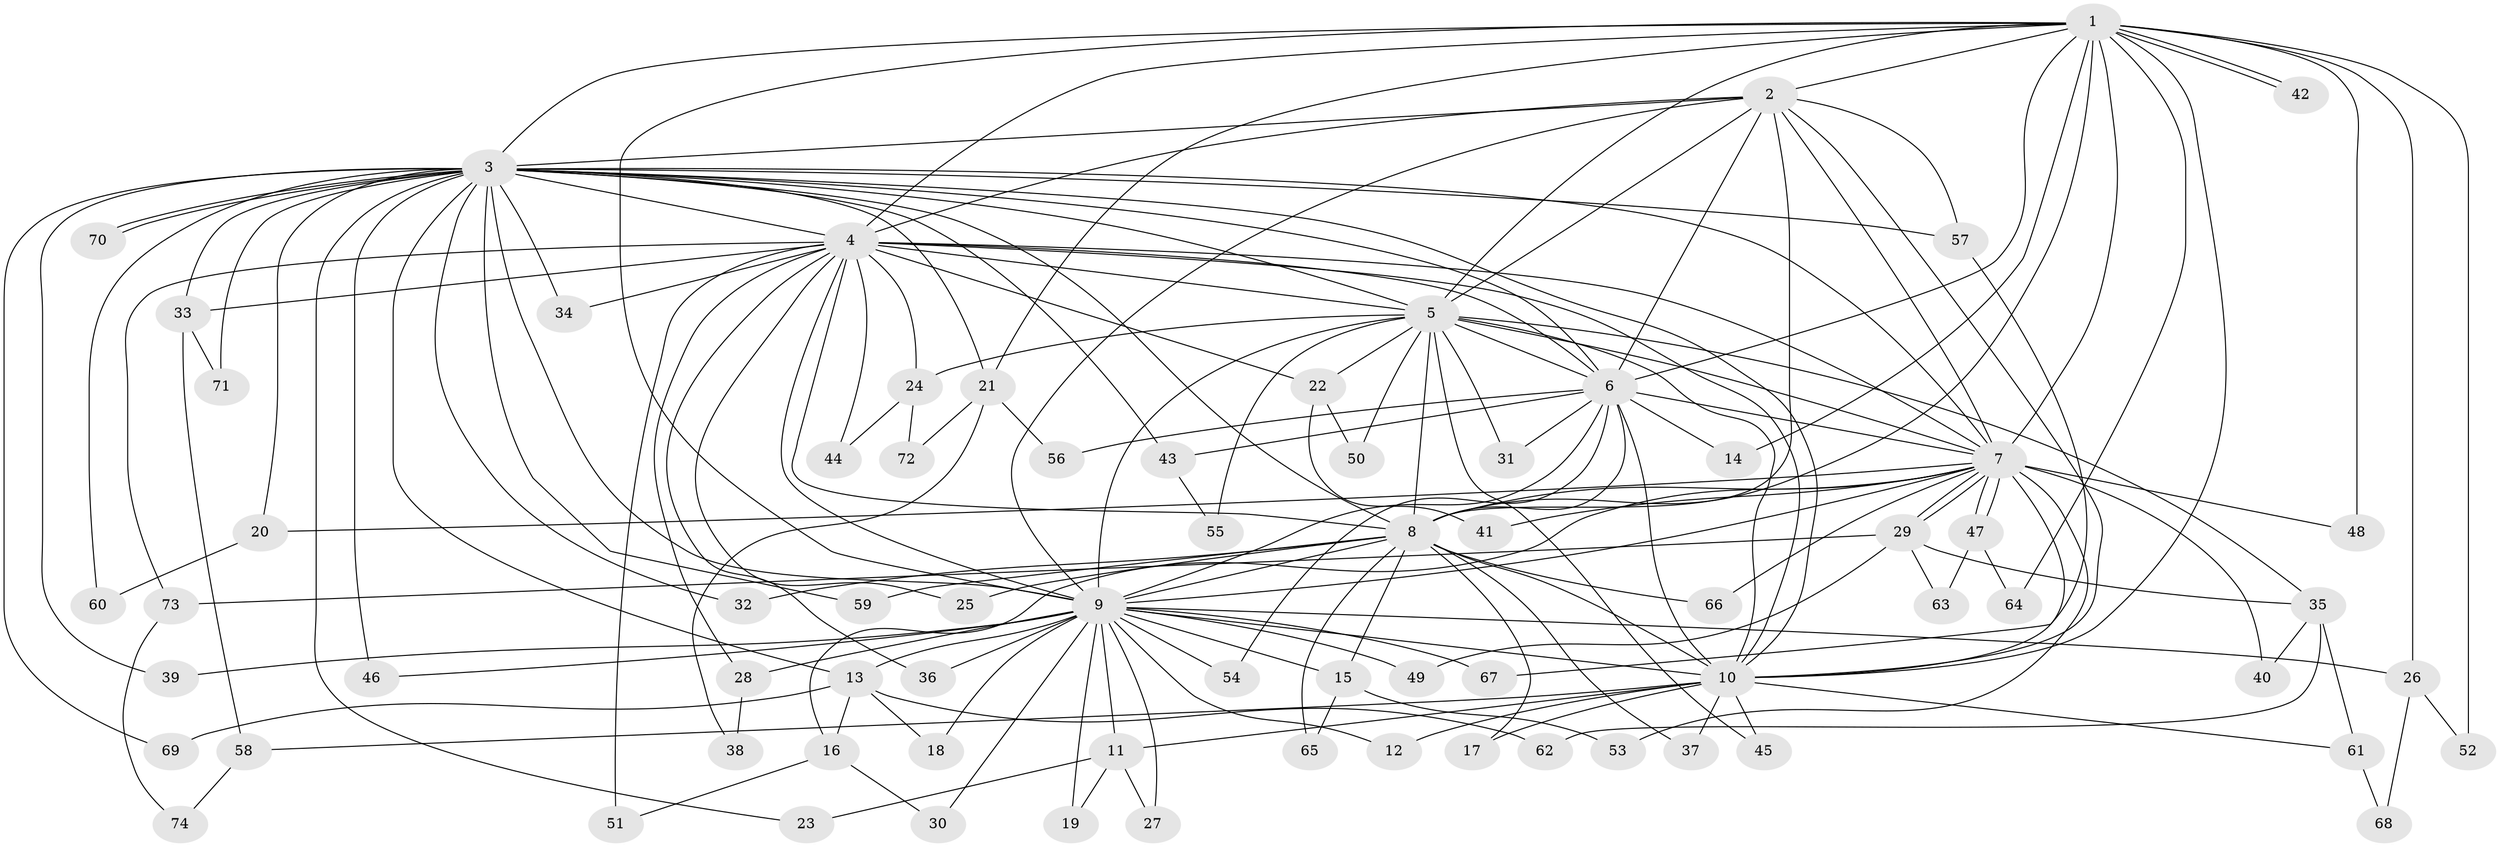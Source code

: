 // coarse degree distribution, {14: 0.05454545454545454, 13: 0.03636363636363636, 30: 0.01818181818181818, 17: 0.01818181818181818, 21: 0.01818181818181818, 2: 0.5636363636363636, 7: 0.01818181818181818, 4: 0.03636363636363636, 5: 0.05454545454545454, 3: 0.18181818181818182}
// Generated by graph-tools (version 1.1) at 2025/51/02/27/25 19:51:53]
// undirected, 74 vertices, 173 edges
graph export_dot {
graph [start="1"]
  node [color=gray90,style=filled];
  1;
  2;
  3;
  4;
  5;
  6;
  7;
  8;
  9;
  10;
  11;
  12;
  13;
  14;
  15;
  16;
  17;
  18;
  19;
  20;
  21;
  22;
  23;
  24;
  25;
  26;
  27;
  28;
  29;
  30;
  31;
  32;
  33;
  34;
  35;
  36;
  37;
  38;
  39;
  40;
  41;
  42;
  43;
  44;
  45;
  46;
  47;
  48;
  49;
  50;
  51;
  52;
  53;
  54;
  55;
  56;
  57;
  58;
  59;
  60;
  61;
  62;
  63;
  64;
  65;
  66;
  67;
  68;
  69;
  70;
  71;
  72;
  73;
  74;
  1 -- 2;
  1 -- 3;
  1 -- 4;
  1 -- 5;
  1 -- 6;
  1 -- 7;
  1 -- 8;
  1 -- 9;
  1 -- 10;
  1 -- 14;
  1 -- 21;
  1 -- 26;
  1 -- 42;
  1 -- 42;
  1 -- 48;
  1 -- 52;
  1 -- 64;
  2 -- 3;
  2 -- 4;
  2 -- 5;
  2 -- 6;
  2 -- 7;
  2 -- 8;
  2 -- 9;
  2 -- 10;
  2 -- 57;
  3 -- 4;
  3 -- 5;
  3 -- 6;
  3 -- 7;
  3 -- 8;
  3 -- 9;
  3 -- 10;
  3 -- 13;
  3 -- 20;
  3 -- 21;
  3 -- 23;
  3 -- 32;
  3 -- 33;
  3 -- 34;
  3 -- 39;
  3 -- 43;
  3 -- 46;
  3 -- 57;
  3 -- 59;
  3 -- 60;
  3 -- 69;
  3 -- 70;
  3 -- 70;
  3 -- 71;
  4 -- 5;
  4 -- 6;
  4 -- 7;
  4 -- 8;
  4 -- 9;
  4 -- 10;
  4 -- 22;
  4 -- 24;
  4 -- 25;
  4 -- 28;
  4 -- 33;
  4 -- 34;
  4 -- 36;
  4 -- 44;
  4 -- 51;
  4 -- 73;
  5 -- 6;
  5 -- 7;
  5 -- 8;
  5 -- 9;
  5 -- 10;
  5 -- 22;
  5 -- 24;
  5 -- 31;
  5 -- 35;
  5 -- 45;
  5 -- 50;
  5 -- 55;
  6 -- 7;
  6 -- 8;
  6 -- 9;
  6 -- 10;
  6 -- 14;
  6 -- 31;
  6 -- 43;
  6 -- 54;
  6 -- 56;
  7 -- 8;
  7 -- 9;
  7 -- 10;
  7 -- 16;
  7 -- 20;
  7 -- 29;
  7 -- 29;
  7 -- 40;
  7 -- 41;
  7 -- 47;
  7 -- 47;
  7 -- 48;
  7 -- 53;
  7 -- 66;
  8 -- 9;
  8 -- 10;
  8 -- 15;
  8 -- 17;
  8 -- 25;
  8 -- 32;
  8 -- 37;
  8 -- 59;
  8 -- 65;
  8 -- 66;
  9 -- 10;
  9 -- 11;
  9 -- 12;
  9 -- 13;
  9 -- 15;
  9 -- 18;
  9 -- 19;
  9 -- 26;
  9 -- 27;
  9 -- 28;
  9 -- 30;
  9 -- 36;
  9 -- 39;
  9 -- 46;
  9 -- 49;
  9 -- 54;
  9 -- 67;
  10 -- 11;
  10 -- 12;
  10 -- 17;
  10 -- 37;
  10 -- 45;
  10 -- 58;
  10 -- 61;
  11 -- 19;
  11 -- 23;
  11 -- 27;
  13 -- 16;
  13 -- 18;
  13 -- 62;
  13 -- 69;
  15 -- 53;
  15 -- 65;
  16 -- 30;
  16 -- 51;
  20 -- 60;
  21 -- 38;
  21 -- 56;
  21 -- 72;
  22 -- 41;
  22 -- 50;
  24 -- 44;
  24 -- 72;
  26 -- 52;
  26 -- 68;
  28 -- 38;
  29 -- 35;
  29 -- 49;
  29 -- 63;
  29 -- 73;
  33 -- 58;
  33 -- 71;
  35 -- 40;
  35 -- 61;
  35 -- 62;
  43 -- 55;
  47 -- 63;
  47 -- 64;
  57 -- 67;
  58 -- 74;
  61 -- 68;
  73 -- 74;
}
